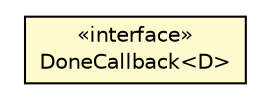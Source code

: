 #!/usr/local/bin/dot
#
# Class diagram 
# Generated by UMLGraph version R5_6-24-gf6e263 (http://www.umlgraph.org/)
#

digraph G {
	edge [fontname="Helvetica",fontsize=10,labelfontname="Helvetica",labelfontsize=10];
	node [fontname="Helvetica",fontsize=10,shape=plaintext];
	nodesep=0.25;
	ranksep=0.5;
	rankdir=LR;
	// org.turbogwt.core.future.shared.DoneCallback<D>
	c395 [label=<<table title="org.turbogwt.core.future.shared.DoneCallback" border="0" cellborder="1" cellspacing="0" cellpadding="2" port="p" bgcolor="lemonChiffon" href="./DoneCallback.html">
		<tr><td><table border="0" cellspacing="0" cellpadding="1">
<tr><td align="center" balign="center"> &#171;interface&#187; </td></tr>
<tr><td align="center" balign="center"> DoneCallback&lt;D&gt; </td></tr>
		</table></td></tr>
		</table>>, URL="./DoneCallback.html", fontname="Helvetica", fontcolor="black", fontsize=10.0];
}

